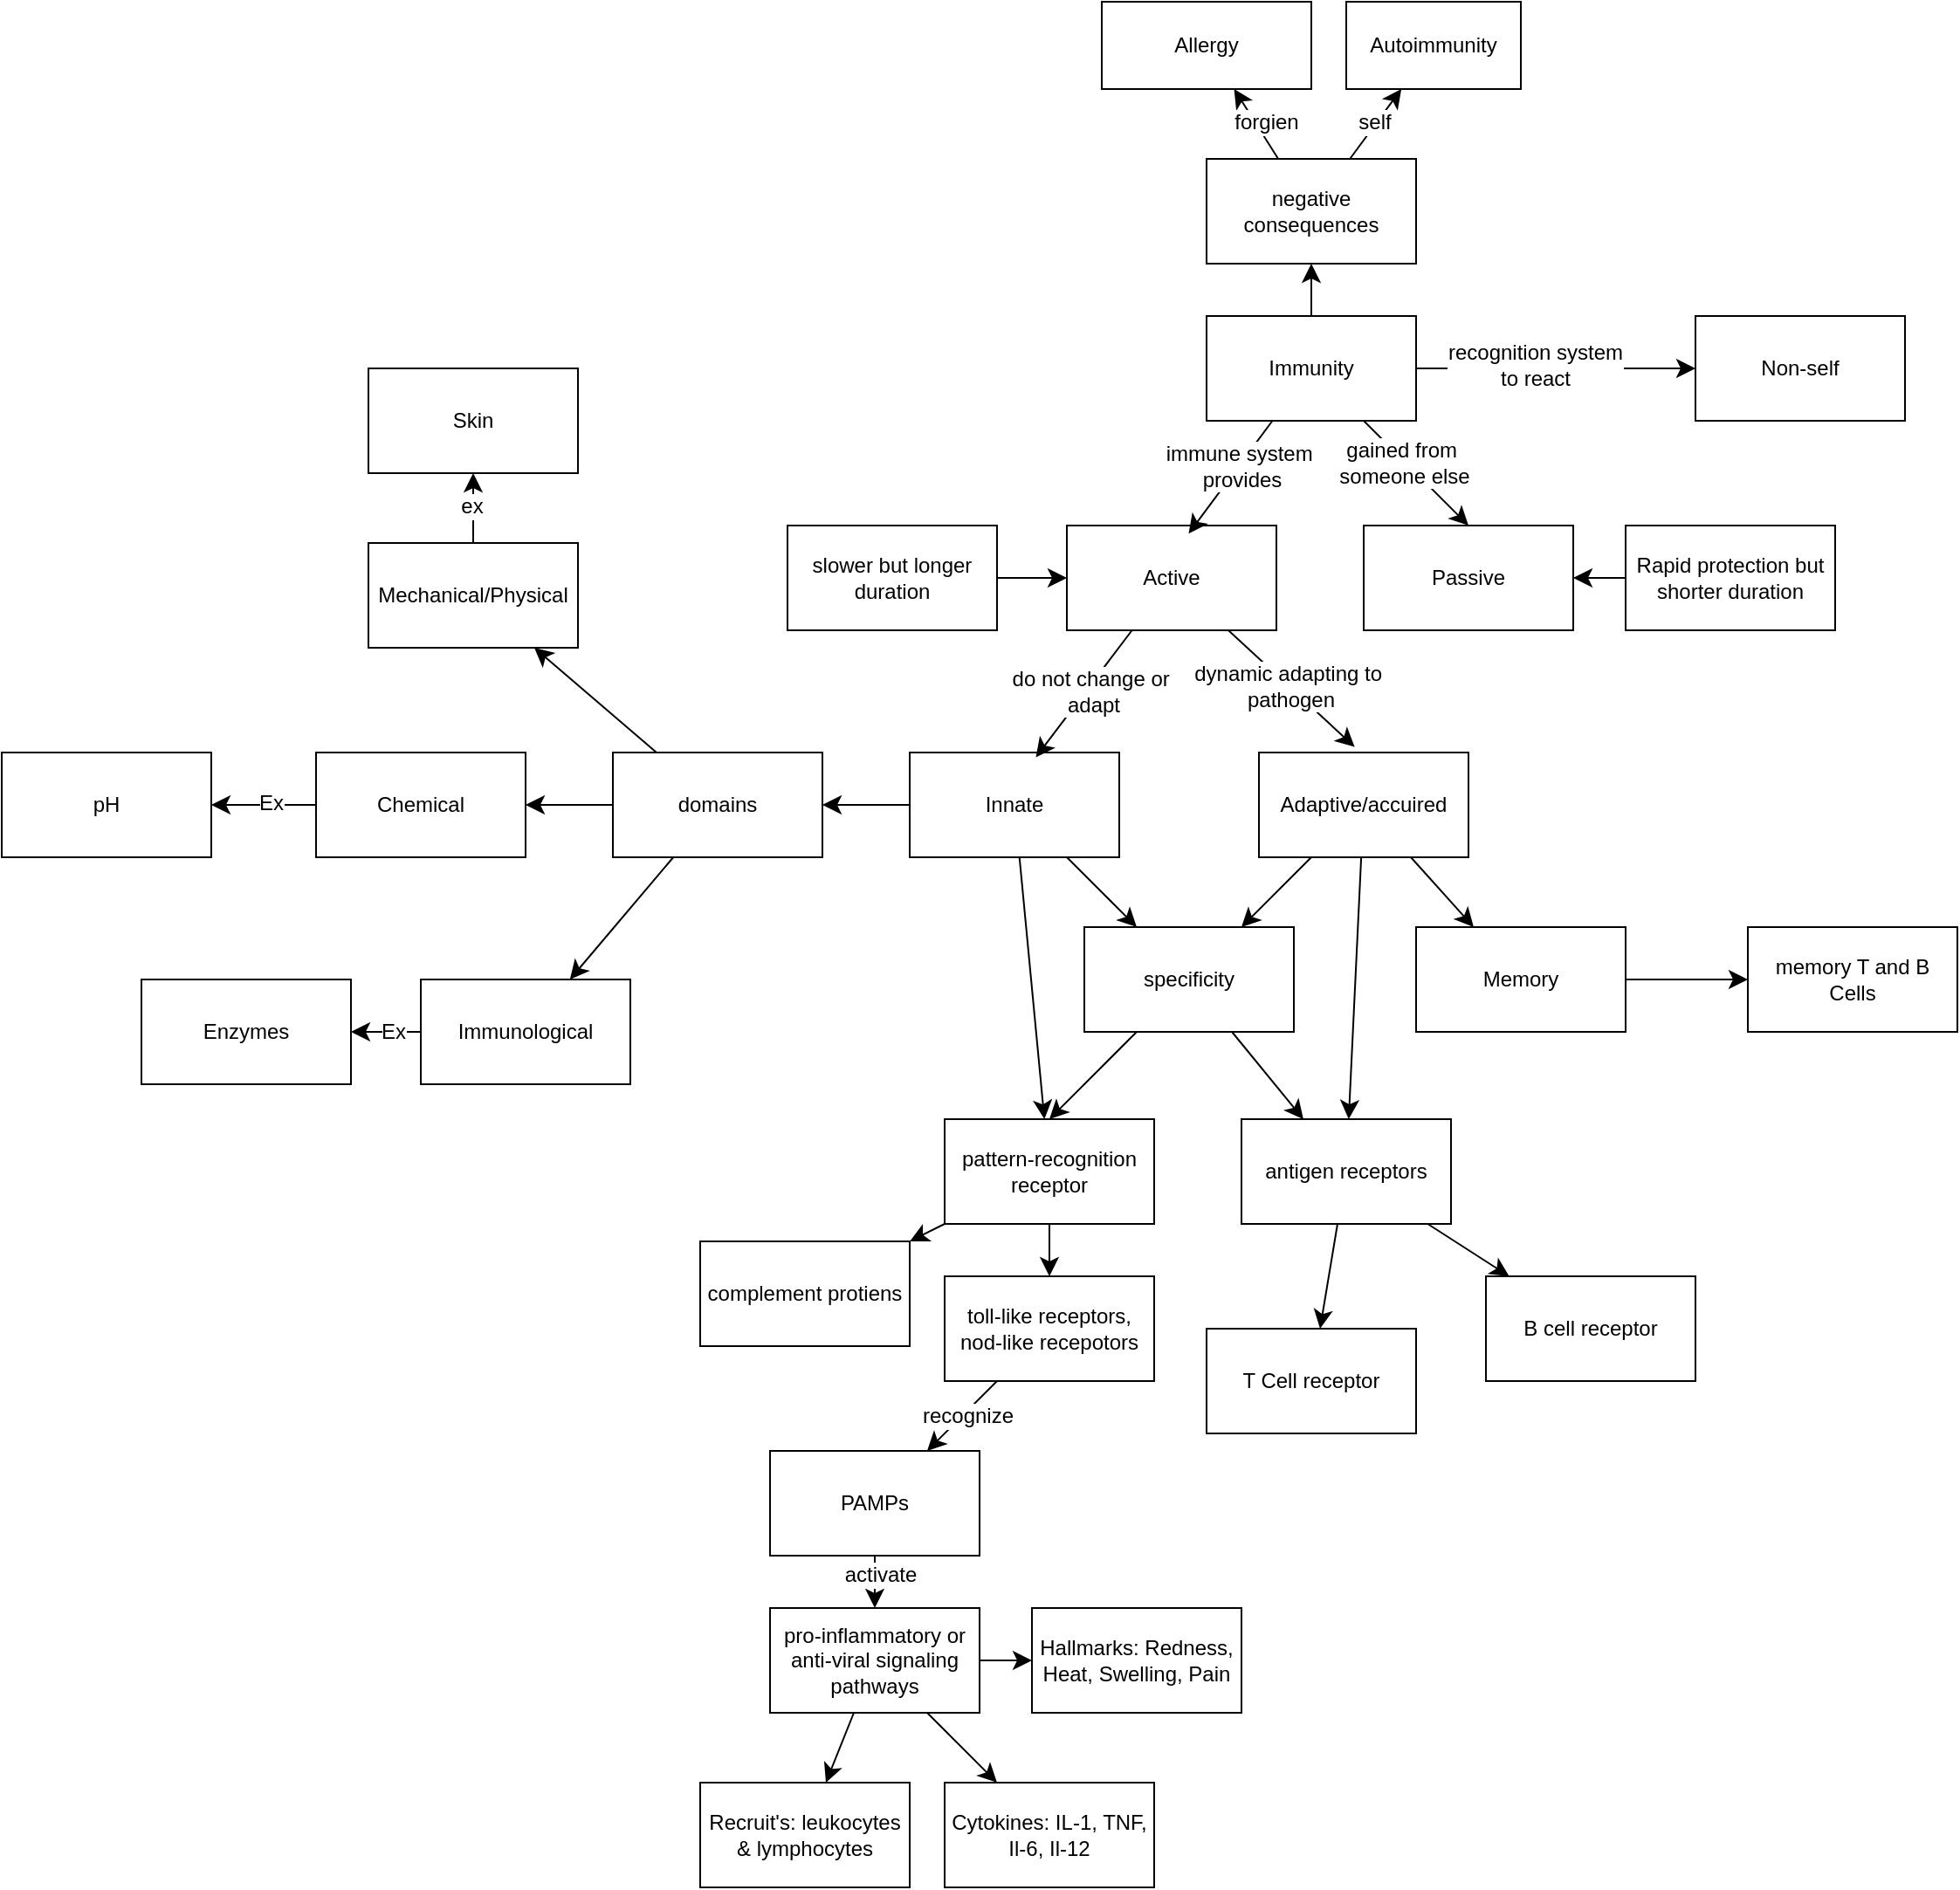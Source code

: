 <mxfile version="28.0.7">
  <diagram name="Page-1" id="v2_whoBkfPdep4VBesZI">
    <mxGraphModel dx="1753" dy="1137" grid="1" gridSize="10" guides="1" tooltips="1" connect="1" arrows="1" fold="1" page="1" pageScale="1" pageWidth="850" pageHeight="1100" math="0" shadow="0">
      <root>
        <mxCell id="0" />
        <mxCell id="1" parent="0" />
        <mxCell id="A8HuUgFNBGQ7eRud8v6M-3" style="edgeStyle=none;curved=1;rounded=0;orthogonalLoop=1;jettySize=auto;html=1;fontSize=12;startSize=8;endSize=8;" edge="1" parent="1" source="A8HuUgFNBGQ7eRud8v6M-1" target="A8HuUgFNBGQ7eRud8v6M-2">
          <mxGeometry relative="1" as="geometry" />
        </mxCell>
        <mxCell id="A8HuUgFNBGQ7eRud8v6M-4" value="&lt;div&gt;recognition system&lt;/div&gt;&lt;div&gt;to react&lt;/div&gt;" style="edgeLabel;html=1;align=center;verticalAlign=middle;resizable=0;points=[];fontSize=12;" vertex="1" connectable="0" parent="A8HuUgFNBGQ7eRud8v6M-3">
          <mxGeometry x="-0.159" y="2" relative="1" as="geometry">
            <mxPoint as="offset" />
          </mxGeometry>
        </mxCell>
        <mxCell id="A8HuUgFNBGQ7eRud8v6M-6" style="edgeStyle=none;curved=1;rounded=0;orthogonalLoop=1;jettySize=auto;html=1;entryX=0.5;entryY=1;entryDx=0;entryDy=0;fontSize=12;startSize=8;endSize=8;" edge="1" parent="1" source="A8HuUgFNBGQ7eRud8v6M-1" target="A8HuUgFNBGQ7eRud8v6M-5">
          <mxGeometry relative="1" as="geometry" />
        </mxCell>
        <mxCell id="A8HuUgFNBGQ7eRud8v6M-16" style="edgeStyle=none;curved=1;rounded=0;orthogonalLoop=1;jettySize=auto;html=1;entryX=0.5;entryY=0;entryDx=0;entryDy=0;fontSize=12;startSize=8;endSize=8;" edge="1" parent="1" source="A8HuUgFNBGQ7eRud8v6M-1" target="A8HuUgFNBGQ7eRud8v6M-14">
          <mxGeometry relative="1" as="geometry" />
        </mxCell>
        <mxCell id="A8HuUgFNBGQ7eRud8v6M-18" value="&lt;div&gt;gained from&amp;nbsp;&lt;/div&gt;&lt;div&gt;someone else&lt;/div&gt;" style="edgeLabel;html=1;align=center;verticalAlign=middle;resizable=0;points=[];fontSize=12;" vertex="1" connectable="0" parent="A8HuUgFNBGQ7eRud8v6M-16">
          <mxGeometry x="-0.228" y="-1" relative="1" as="geometry">
            <mxPoint as="offset" />
          </mxGeometry>
        </mxCell>
        <mxCell id="A8HuUgFNBGQ7eRud8v6M-1" value="Immunity" style="rounded=0;whiteSpace=wrap;html=1;" vertex="1" parent="1">
          <mxGeometry x="90" y="300" width="120" height="60" as="geometry" />
        </mxCell>
        <mxCell id="A8HuUgFNBGQ7eRud8v6M-2" value="Non-self" style="rounded=0;whiteSpace=wrap;html=1;" vertex="1" parent="1">
          <mxGeometry x="370" y="300" width="120" height="60" as="geometry" />
        </mxCell>
        <mxCell id="A8HuUgFNBGQ7eRud8v6M-9" style="edgeStyle=none;curved=1;rounded=0;orthogonalLoop=1;jettySize=auto;html=1;fontSize=12;startSize=8;endSize=8;" edge="1" parent="1" source="A8HuUgFNBGQ7eRud8v6M-5" target="A8HuUgFNBGQ7eRud8v6M-7">
          <mxGeometry relative="1" as="geometry" />
        </mxCell>
        <mxCell id="A8HuUgFNBGQ7eRud8v6M-11" value="forgien" style="edgeLabel;html=1;align=center;verticalAlign=middle;resizable=0;points=[];fontSize=12;" vertex="1" connectable="0" parent="A8HuUgFNBGQ7eRud8v6M-9">
          <mxGeometry x="-0.048" y="-4" relative="1" as="geometry">
            <mxPoint x="1" as="offset" />
          </mxGeometry>
        </mxCell>
        <mxCell id="A8HuUgFNBGQ7eRud8v6M-10" style="edgeStyle=none;curved=1;rounded=0;orthogonalLoop=1;jettySize=auto;html=1;fontSize=12;startSize=8;endSize=8;" edge="1" parent="1" source="A8HuUgFNBGQ7eRud8v6M-5" target="A8HuUgFNBGQ7eRud8v6M-8">
          <mxGeometry relative="1" as="geometry" />
        </mxCell>
        <mxCell id="A8HuUgFNBGQ7eRud8v6M-12" value="&lt;div&gt;self&lt;/div&gt;" style="edgeLabel;html=1;align=center;verticalAlign=middle;resizable=0;points=[];fontSize=12;" vertex="1" connectable="0" parent="A8HuUgFNBGQ7eRud8v6M-10">
          <mxGeometry x="0.071" y="2" relative="1" as="geometry">
            <mxPoint y="1" as="offset" />
          </mxGeometry>
        </mxCell>
        <mxCell id="A8HuUgFNBGQ7eRud8v6M-5" value="negative consequences" style="rounded=0;whiteSpace=wrap;html=1;" vertex="1" parent="1">
          <mxGeometry x="90" y="210" width="120" height="60" as="geometry" />
        </mxCell>
        <mxCell id="A8HuUgFNBGQ7eRud8v6M-7" value="Allergy" style="rounded=0;whiteSpace=wrap;html=1;" vertex="1" parent="1">
          <mxGeometry x="30" y="120" width="120" height="50" as="geometry" />
        </mxCell>
        <mxCell id="A8HuUgFNBGQ7eRud8v6M-8" value="Autoimmunity" style="rounded=0;whiteSpace=wrap;html=1;" vertex="1" parent="1">
          <mxGeometry x="170" y="120" width="100" height="50" as="geometry" />
        </mxCell>
        <mxCell id="A8HuUgFNBGQ7eRud8v6M-13" value="Active" style="rounded=0;whiteSpace=wrap;html=1;" vertex="1" parent="1">
          <mxGeometry x="10" y="420" width="120" height="60" as="geometry" />
        </mxCell>
        <mxCell id="A8HuUgFNBGQ7eRud8v6M-14" value="Passive" style="rounded=0;whiteSpace=wrap;html=1;" vertex="1" parent="1">
          <mxGeometry x="180" y="420" width="120" height="60" as="geometry" />
        </mxCell>
        <mxCell id="A8HuUgFNBGQ7eRud8v6M-15" style="edgeStyle=none;curved=1;rounded=0;orthogonalLoop=1;jettySize=auto;html=1;entryX=0.581;entryY=0.078;entryDx=0;entryDy=0;entryPerimeter=0;fontSize=12;startSize=8;endSize=8;" edge="1" parent="1" source="A8HuUgFNBGQ7eRud8v6M-1" target="A8HuUgFNBGQ7eRud8v6M-13">
          <mxGeometry relative="1" as="geometry" />
        </mxCell>
        <mxCell id="A8HuUgFNBGQ7eRud8v6M-17" value="&lt;div&gt;immune system&amp;nbsp;&lt;/div&gt;&lt;div&gt;provides&lt;/div&gt;" style="edgeLabel;html=1;align=center;verticalAlign=middle;resizable=0;points=[];fontSize=12;" vertex="1" connectable="0" parent="A8HuUgFNBGQ7eRud8v6M-15">
          <mxGeometry x="-0.225" y="1" relative="1" as="geometry">
            <mxPoint as="offset" />
          </mxGeometry>
        </mxCell>
        <mxCell id="A8HuUgFNBGQ7eRud8v6M-20" style="edgeStyle=none;curved=1;rounded=0;orthogonalLoop=1;jettySize=auto;html=1;entryX=0;entryY=0.5;entryDx=0;entryDy=0;fontSize=12;startSize=8;endSize=8;" edge="1" parent="1" source="A8HuUgFNBGQ7eRud8v6M-19" target="A8HuUgFNBGQ7eRud8v6M-13">
          <mxGeometry relative="1" as="geometry" />
        </mxCell>
        <mxCell id="A8HuUgFNBGQ7eRud8v6M-19" value="slower but longer duration" style="rounded=0;whiteSpace=wrap;html=1;" vertex="1" parent="1">
          <mxGeometry x="-150" y="420" width="120" height="60" as="geometry" />
        </mxCell>
        <mxCell id="A8HuUgFNBGQ7eRud8v6M-22" style="edgeStyle=none;curved=1;rounded=0;orthogonalLoop=1;jettySize=auto;html=1;entryX=1;entryY=0.5;entryDx=0;entryDy=0;fontSize=12;startSize=8;endSize=8;" edge="1" parent="1" source="A8HuUgFNBGQ7eRud8v6M-21" target="A8HuUgFNBGQ7eRud8v6M-14">
          <mxGeometry relative="1" as="geometry" />
        </mxCell>
        <mxCell id="A8HuUgFNBGQ7eRud8v6M-21" value="Rapid protection but shorter duration" style="rounded=0;whiteSpace=wrap;html=1;" vertex="1" parent="1">
          <mxGeometry x="330" y="420" width="120" height="60" as="geometry" />
        </mxCell>
        <mxCell id="A8HuUgFNBGQ7eRud8v6M-30" style="edgeStyle=none;curved=1;rounded=0;orthogonalLoop=1;jettySize=auto;html=1;fontSize=12;startSize=8;endSize=8;" edge="1" parent="1" source="A8HuUgFNBGQ7eRud8v6M-23" target="A8HuUgFNBGQ7eRud8v6M-29">
          <mxGeometry relative="1" as="geometry" />
        </mxCell>
        <mxCell id="A8HuUgFNBGQ7eRud8v6M-41" style="edgeStyle=none;curved=1;rounded=0;orthogonalLoop=1;jettySize=auto;html=1;fontSize=12;startSize=8;endSize=8;" edge="1" parent="1" source="A8HuUgFNBGQ7eRud8v6M-23" target="A8HuUgFNBGQ7eRud8v6M-34">
          <mxGeometry relative="1" as="geometry" />
        </mxCell>
        <mxCell id="A8HuUgFNBGQ7eRud8v6M-55" style="edgeStyle=none;curved=1;rounded=0;orthogonalLoop=1;jettySize=auto;html=1;fontSize=12;startSize=8;endSize=8;" edge="1" parent="1" source="A8HuUgFNBGQ7eRud8v6M-23" target="A8HuUgFNBGQ7eRud8v6M-54">
          <mxGeometry relative="1" as="geometry" />
        </mxCell>
        <mxCell id="A8HuUgFNBGQ7eRud8v6M-23" value="Innate" style="rounded=0;whiteSpace=wrap;html=1;" vertex="1" parent="1">
          <mxGeometry x="-80" y="550" width="120" height="60" as="geometry" />
        </mxCell>
        <mxCell id="A8HuUgFNBGQ7eRud8v6M-31" style="edgeStyle=none;curved=1;rounded=0;orthogonalLoop=1;jettySize=auto;html=1;fontSize=12;startSize=8;endSize=8;" edge="1" parent="1" source="A8HuUgFNBGQ7eRud8v6M-24" target="A8HuUgFNBGQ7eRud8v6M-29">
          <mxGeometry relative="1" as="geometry" />
        </mxCell>
        <mxCell id="A8HuUgFNBGQ7eRud8v6M-33" style="edgeStyle=none;curved=1;rounded=0;orthogonalLoop=1;jettySize=auto;html=1;fontSize=12;startSize=8;endSize=8;" edge="1" parent="1" source="A8HuUgFNBGQ7eRud8v6M-24" target="A8HuUgFNBGQ7eRud8v6M-32">
          <mxGeometry relative="1" as="geometry" />
        </mxCell>
        <mxCell id="A8HuUgFNBGQ7eRud8v6M-43" style="edgeStyle=none;curved=1;rounded=0;orthogonalLoop=1;jettySize=auto;html=1;fontSize=12;startSize=8;endSize=8;" edge="1" parent="1" source="A8HuUgFNBGQ7eRud8v6M-24" target="A8HuUgFNBGQ7eRud8v6M-40">
          <mxGeometry relative="1" as="geometry" />
        </mxCell>
        <mxCell id="A8HuUgFNBGQ7eRud8v6M-24" value="Adaptive/accuired" style="rounded=0;whiteSpace=wrap;html=1;" vertex="1" parent="1">
          <mxGeometry x="120" y="550" width="120" height="60" as="geometry" />
        </mxCell>
        <mxCell id="A8HuUgFNBGQ7eRud8v6M-25" style="edgeStyle=none;curved=1;rounded=0;orthogonalLoop=1;jettySize=auto;html=1;entryX=0.602;entryY=0.046;entryDx=0;entryDy=0;entryPerimeter=0;fontSize=12;startSize=8;endSize=8;" edge="1" parent="1" source="A8HuUgFNBGQ7eRud8v6M-13" target="A8HuUgFNBGQ7eRud8v6M-23">
          <mxGeometry relative="1" as="geometry" />
        </mxCell>
        <mxCell id="A8HuUgFNBGQ7eRud8v6M-28" value="&lt;div&gt;do not change or&amp;nbsp;&lt;/div&gt;&lt;div&gt;adapt&lt;/div&gt;" style="edgeLabel;html=1;align=center;verticalAlign=middle;resizable=0;points=[];fontSize=12;" vertex="1" connectable="0" parent="A8HuUgFNBGQ7eRud8v6M-25">
          <mxGeometry x="-0.089" y="3" relative="1" as="geometry">
            <mxPoint as="offset" />
          </mxGeometry>
        </mxCell>
        <mxCell id="A8HuUgFNBGQ7eRud8v6M-26" style="edgeStyle=none;curved=1;rounded=0;orthogonalLoop=1;jettySize=auto;html=1;entryX=0.457;entryY=-0.053;entryDx=0;entryDy=0;entryPerimeter=0;fontSize=12;startSize=8;endSize=8;" edge="1" parent="1" source="A8HuUgFNBGQ7eRud8v6M-13" target="A8HuUgFNBGQ7eRud8v6M-24">
          <mxGeometry relative="1" as="geometry" />
        </mxCell>
        <mxCell id="A8HuUgFNBGQ7eRud8v6M-27" value="&lt;div&gt;dynamic adapting to&amp;nbsp;&lt;/div&gt;&lt;div&gt;pathogen&lt;/div&gt;" style="edgeLabel;html=1;align=center;verticalAlign=middle;resizable=0;points=[];fontSize=12;" vertex="1" connectable="0" parent="A8HuUgFNBGQ7eRud8v6M-26">
          <mxGeometry x="-0.033" y="1" relative="1" as="geometry">
            <mxPoint as="offset" />
          </mxGeometry>
        </mxCell>
        <mxCell id="A8HuUgFNBGQ7eRud8v6M-35" style="edgeStyle=none;curved=1;rounded=0;orthogonalLoop=1;jettySize=auto;html=1;entryX=0.5;entryY=0;entryDx=0;entryDy=0;fontSize=12;startSize=8;endSize=8;" edge="1" parent="1" source="A8HuUgFNBGQ7eRud8v6M-29" target="A8HuUgFNBGQ7eRud8v6M-34">
          <mxGeometry relative="1" as="geometry" />
        </mxCell>
        <mxCell id="A8HuUgFNBGQ7eRud8v6M-42" style="edgeStyle=none;curved=1;rounded=0;orthogonalLoop=1;jettySize=auto;html=1;fontSize=12;startSize=8;endSize=8;" edge="1" parent="1" source="A8HuUgFNBGQ7eRud8v6M-29" target="A8HuUgFNBGQ7eRud8v6M-40">
          <mxGeometry relative="1" as="geometry" />
        </mxCell>
        <mxCell id="A8HuUgFNBGQ7eRud8v6M-29" value="specificity" style="rounded=0;whiteSpace=wrap;html=1;" vertex="1" parent="1">
          <mxGeometry x="20" y="650" width="120" height="60" as="geometry" />
        </mxCell>
        <mxCell id="A8HuUgFNBGQ7eRud8v6M-53" style="edgeStyle=none;curved=1;rounded=0;orthogonalLoop=1;jettySize=auto;html=1;fontSize=12;startSize=8;endSize=8;" edge="1" parent="1" source="A8HuUgFNBGQ7eRud8v6M-32" target="A8HuUgFNBGQ7eRud8v6M-52">
          <mxGeometry relative="1" as="geometry" />
        </mxCell>
        <mxCell id="A8HuUgFNBGQ7eRud8v6M-32" value="Memory" style="rounded=0;whiteSpace=wrap;html=1;" vertex="1" parent="1">
          <mxGeometry x="210" y="650" width="120" height="60" as="geometry" />
        </mxCell>
        <mxCell id="A8HuUgFNBGQ7eRud8v6M-49" style="edgeStyle=none;curved=1;rounded=0;orthogonalLoop=1;jettySize=auto;html=1;fontSize=12;startSize=8;endSize=8;" edge="1" parent="1" source="A8HuUgFNBGQ7eRud8v6M-34" target="A8HuUgFNBGQ7eRud8v6M-45">
          <mxGeometry relative="1" as="geometry" />
        </mxCell>
        <mxCell id="A8HuUgFNBGQ7eRud8v6M-51" style="edgeStyle=none;curved=1;rounded=0;orthogonalLoop=1;jettySize=auto;html=1;fontSize=12;startSize=8;endSize=8;" edge="1" parent="1" source="A8HuUgFNBGQ7eRud8v6M-34" target="A8HuUgFNBGQ7eRud8v6M-50">
          <mxGeometry relative="1" as="geometry" />
        </mxCell>
        <mxCell id="A8HuUgFNBGQ7eRud8v6M-34" value="&lt;div&gt;pattern-recognition&lt;/div&gt;&lt;div&gt;receptor&lt;/div&gt;" style="rounded=0;whiteSpace=wrap;html=1;" vertex="1" parent="1">
          <mxGeometry x="-60" y="760" width="120" height="60" as="geometry" />
        </mxCell>
        <mxCell id="A8HuUgFNBGQ7eRud8v6M-47" style="edgeStyle=none;curved=1;rounded=0;orthogonalLoop=1;jettySize=auto;html=1;fontSize=12;startSize=8;endSize=8;" edge="1" parent="1" source="A8HuUgFNBGQ7eRud8v6M-40" target="A8HuUgFNBGQ7eRud8v6M-44">
          <mxGeometry relative="1" as="geometry" />
        </mxCell>
        <mxCell id="A8HuUgFNBGQ7eRud8v6M-48" style="edgeStyle=none;curved=1;rounded=0;orthogonalLoop=1;jettySize=auto;html=1;fontSize=12;startSize=8;endSize=8;" edge="1" parent="1" source="A8HuUgFNBGQ7eRud8v6M-40" target="A8HuUgFNBGQ7eRud8v6M-46">
          <mxGeometry relative="1" as="geometry" />
        </mxCell>
        <mxCell id="A8HuUgFNBGQ7eRud8v6M-40" value="antigen receptors" style="rounded=0;whiteSpace=wrap;html=1;" vertex="1" parent="1">
          <mxGeometry x="110" y="760" width="120" height="60" as="geometry" />
        </mxCell>
        <mxCell id="A8HuUgFNBGQ7eRud8v6M-44" value="T Cell receptor" style="rounded=0;whiteSpace=wrap;html=1;" vertex="1" parent="1">
          <mxGeometry x="90" y="880" width="120" height="60" as="geometry" />
        </mxCell>
        <mxCell id="A8HuUgFNBGQ7eRud8v6M-73" style="edgeStyle=none;curved=1;rounded=0;orthogonalLoop=1;jettySize=auto;html=1;fontSize=12;startSize=8;endSize=8;" edge="1" parent="1" source="A8HuUgFNBGQ7eRud8v6M-45" target="A8HuUgFNBGQ7eRud8v6M-72">
          <mxGeometry relative="1" as="geometry" />
        </mxCell>
        <mxCell id="A8HuUgFNBGQ7eRud8v6M-74" value="recognize" style="edgeLabel;html=1;align=center;verticalAlign=middle;resizable=0;points=[];fontSize=12;" vertex="1" connectable="0" parent="A8HuUgFNBGQ7eRud8v6M-73">
          <mxGeometry x="-0.057" y="2" relative="1" as="geometry">
            <mxPoint as="offset" />
          </mxGeometry>
        </mxCell>
        <mxCell id="A8HuUgFNBGQ7eRud8v6M-45" value="toll-like receptors, nod-like recepotors" style="rounded=0;whiteSpace=wrap;html=1;" vertex="1" parent="1">
          <mxGeometry x="-60" y="850" width="120" height="60" as="geometry" />
        </mxCell>
        <mxCell id="A8HuUgFNBGQ7eRud8v6M-46" value="B cell receptor" style="rounded=0;whiteSpace=wrap;html=1;" vertex="1" parent="1">
          <mxGeometry x="250" y="850" width="120" height="60" as="geometry" />
        </mxCell>
        <mxCell id="A8HuUgFNBGQ7eRud8v6M-50" value="complement protiens" style="rounded=0;whiteSpace=wrap;html=1;" vertex="1" parent="1">
          <mxGeometry x="-200" y="830" width="120" height="60" as="geometry" />
        </mxCell>
        <mxCell id="A8HuUgFNBGQ7eRud8v6M-52" value="memory T and B Cells" style="rounded=0;whiteSpace=wrap;html=1;" vertex="1" parent="1">
          <mxGeometry x="400" y="650" width="120" height="60" as="geometry" />
        </mxCell>
        <mxCell id="A8HuUgFNBGQ7eRud8v6M-59" style="edgeStyle=none;curved=1;rounded=0;orthogonalLoop=1;jettySize=auto;html=1;fontSize=12;startSize=8;endSize=8;" edge="1" parent="1" source="A8HuUgFNBGQ7eRud8v6M-54" target="A8HuUgFNBGQ7eRud8v6M-58">
          <mxGeometry relative="1" as="geometry" />
        </mxCell>
        <mxCell id="A8HuUgFNBGQ7eRud8v6M-60" style="edgeStyle=none;curved=1;rounded=0;orthogonalLoop=1;jettySize=auto;html=1;fontSize=12;startSize=8;endSize=8;" edge="1" parent="1" source="A8HuUgFNBGQ7eRud8v6M-54" target="A8HuUgFNBGQ7eRud8v6M-57">
          <mxGeometry relative="1" as="geometry" />
        </mxCell>
        <mxCell id="A8HuUgFNBGQ7eRud8v6M-61" style="edgeStyle=none;curved=1;rounded=0;orthogonalLoop=1;jettySize=auto;html=1;fontSize=12;startSize=8;endSize=8;" edge="1" parent="1" source="A8HuUgFNBGQ7eRud8v6M-54" target="A8HuUgFNBGQ7eRud8v6M-56">
          <mxGeometry relative="1" as="geometry" />
        </mxCell>
        <mxCell id="A8HuUgFNBGQ7eRud8v6M-54" value="domains" style="rounded=0;whiteSpace=wrap;html=1;" vertex="1" parent="1">
          <mxGeometry x="-250" y="550" width="120" height="60" as="geometry" />
        </mxCell>
        <mxCell id="A8HuUgFNBGQ7eRud8v6M-63" value="" style="edgeStyle=none;curved=1;rounded=0;orthogonalLoop=1;jettySize=auto;html=1;fontSize=12;startSize=8;endSize=8;" edge="1" parent="1" source="A8HuUgFNBGQ7eRud8v6M-56" target="A8HuUgFNBGQ7eRud8v6M-62">
          <mxGeometry relative="1" as="geometry" />
        </mxCell>
        <mxCell id="A8HuUgFNBGQ7eRud8v6M-64" value="ex" style="edgeLabel;html=1;align=center;verticalAlign=middle;resizable=0;points=[];fontSize=12;" vertex="1" connectable="0" parent="A8HuUgFNBGQ7eRud8v6M-63">
          <mxGeometry x="0.038" y="1" relative="1" as="geometry">
            <mxPoint as="offset" />
          </mxGeometry>
        </mxCell>
        <mxCell id="A8HuUgFNBGQ7eRud8v6M-56" value="Mechanical/Physical" style="rounded=0;whiteSpace=wrap;html=1;" vertex="1" parent="1">
          <mxGeometry x="-390" y="430" width="120" height="60" as="geometry" />
        </mxCell>
        <mxCell id="A8HuUgFNBGQ7eRud8v6M-66" value="" style="edgeStyle=none;curved=1;rounded=0;orthogonalLoop=1;jettySize=auto;html=1;fontSize=12;startSize=8;endSize=8;" edge="1" parent="1" source="A8HuUgFNBGQ7eRud8v6M-57" target="A8HuUgFNBGQ7eRud8v6M-65">
          <mxGeometry relative="1" as="geometry" />
        </mxCell>
        <mxCell id="A8HuUgFNBGQ7eRud8v6M-68" value="Ex" style="edgeLabel;html=1;align=center;verticalAlign=middle;resizable=0;points=[];fontSize=12;" vertex="1" connectable="0" parent="A8HuUgFNBGQ7eRud8v6M-66">
          <mxGeometry x="-0.129" y="-1" relative="1" as="geometry">
            <mxPoint as="offset" />
          </mxGeometry>
        </mxCell>
        <mxCell id="A8HuUgFNBGQ7eRud8v6M-57" value="Chemical" style="rounded=0;whiteSpace=wrap;html=1;" vertex="1" parent="1">
          <mxGeometry x="-420" y="550" width="120" height="60" as="geometry" />
        </mxCell>
        <mxCell id="A8HuUgFNBGQ7eRud8v6M-70" value="" style="edgeStyle=none;curved=1;rounded=0;orthogonalLoop=1;jettySize=auto;html=1;fontSize=12;startSize=8;endSize=8;" edge="1" parent="1" source="A8HuUgFNBGQ7eRud8v6M-58" target="A8HuUgFNBGQ7eRud8v6M-69">
          <mxGeometry relative="1" as="geometry" />
        </mxCell>
        <mxCell id="A8HuUgFNBGQ7eRud8v6M-71" value="Ex" style="edgeLabel;html=1;align=center;verticalAlign=middle;resizable=0;points=[];fontSize=12;" vertex="1" connectable="0" parent="A8HuUgFNBGQ7eRud8v6M-70">
          <mxGeometry x="-0.208" relative="1" as="geometry">
            <mxPoint as="offset" />
          </mxGeometry>
        </mxCell>
        <mxCell id="A8HuUgFNBGQ7eRud8v6M-58" value="Immunological" style="rounded=0;whiteSpace=wrap;html=1;" vertex="1" parent="1">
          <mxGeometry x="-360" y="680" width="120" height="60" as="geometry" />
        </mxCell>
        <mxCell id="A8HuUgFNBGQ7eRud8v6M-62" value="Skin" style="rounded=0;whiteSpace=wrap;html=1;" vertex="1" parent="1">
          <mxGeometry x="-390" y="330" width="120" height="60" as="geometry" />
        </mxCell>
        <mxCell id="A8HuUgFNBGQ7eRud8v6M-65" value="pH" style="rounded=0;whiteSpace=wrap;html=1;" vertex="1" parent="1">
          <mxGeometry x="-600" y="550" width="120" height="60" as="geometry" />
        </mxCell>
        <mxCell id="A8HuUgFNBGQ7eRud8v6M-69" value="Enzymes" style="rounded=0;whiteSpace=wrap;html=1;" vertex="1" parent="1">
          <mxGeometry x="-520" y="680" width="120" height="60" as="geometry" />
        </mxCell>
        <mxCell id="A8HuUgFNBGQ7eRud8v6M-76" value="" style="edgeStyle=none;curved=1;rounded=0;orthogonalLoop=1;jettySize=auto;html=1;fontSize=12;startSize=8;endSize=8;" edge="1" parent="1" source="A8HuUgFNBGQ7eRud8v6M-72" target="A8HuUgFNBGQ7eRud8v6M-75">
          <mxGeometry relative="1" as="geometry" />
        </mxCell>
        <mxCell id="A8HuUgFNBGQ7eRud8v6M-77" value="activate" style="edgeLabel;html=1;align=center;verticalAlign=middle;resizable=0;points=[];fontSize=12;" vertex="1" connectable="0" parent="A8HuUgFNBGQ7eRud8v6M-76">
          <mxGeometry x="-0.289" y="3" relative="1" as="geometry">
            <mxPoint as="offset" />
          </mxGeometry>
        </mxCell>
        <mxCell id="A8HuUgFNBGQ7eRud8v6M-72" value="PAMPs" style="rounded=0;whiteSpace=wrap;html=1;" vertex="1" parent="1">
          <mxGeometry x="-160" y="950" width="120" height="60" as="geometry" />
        </mxCell>
        <mxCell id="A8HuUgFNBGQ7eRud8v6M-79" style="edgeStyle=none;curved=1;rounded=0;orthogonalLoop=1;jettySize=auto;html=1;fontSize=12;startSize=8;endSize=8;" edge="1" parent="1" source="A8HuUgFNBGQ7eRud8v6M-75" target="A8HuUgFNBGQ7eRud8v6M-78">
          <mxGeometry relative="1" as="geometry" />
        </mxCell>
        <mxCell id="A8HuUgFNBGQ7eRud8v6M-81" style="edgeStyle=none;curved=1;rounded=0;orthogonalLoop=1;jettySize=auto;html=1;fontSize=12;startSize=8;endSize=8;" edge="1" parent="1" source="A8HuUgFNBGQ7eRud8v6M-75" target="A8HuUgFNBGQ7eRud8v6M-80">
          <mxGeometry relative="1" as="geometry" />
        </mxCell>
        <mxCell id="A8HuUgFNBGQ7eRud8v6M-83" style="edgeStyle=none;curved=1;rounded=0;orthogonalLoop=1;jettySize=auto;html=1;fontSize=12;startSize=8;endSize=8;" edge="1" parent="1" source="A8HuUgFNBGQ7eRud8v6M-75" target="A8HuUgFNBGQ7eRud8v6M-82">
          <mxGeometry relative="1" as="geometry" />
        </mxCell>
        <mxCell id="A8HuUgFNBGQ7eRud8v6M-75" value="pro-inflammatory or anti-viral signaling pathways" style="rounded=0;whiteSpace=wrap;html=1;" vertex="1" parent="1">
          <mxGeometry x="-160" y="1040" width="120" height="60" as="geometry" />
        </mxCell>
        <mxCell id="A8HuUgFNBGQ7eRud8v6M-78" value="Hallmarks: Redness, Heat, Swelling, Pain" style="rounded=0;whiteSpace=wrap;html=1;" vertex="1" parent="1">
          <mxGeometry x="-10" y="1040" width="120" height="60" as="geometry" />
        </mxCell>
        <mxCell id="A8HuUgFNBGQ7eRud8v6M-80" value="Cytokines: IL-1, TNF, Il-6, Il-12" style="rounded=0;whiteSpace=wrap;html=1;" vertex="1" parent="1">
          <mxGeometry x="-60" y="1140" width="120" height="60" as="geometry" />
        </mxCell>
        <mxCell id="A8HuUgFNBGQ7eRud8v6M-82" value="Recruit&#39;s: leukocytes &amp;amp; lymphocytes" style="rounded=0;whiteSpace=wrap;html=1;" vertex="1" parent="1">
          <mxGeometry x="-200" y="1140" width="120" height="60" as="geometry" />
        </mxCell>
      </root>
    </mxGraphModel>
  </diagram>
</mxfile>
